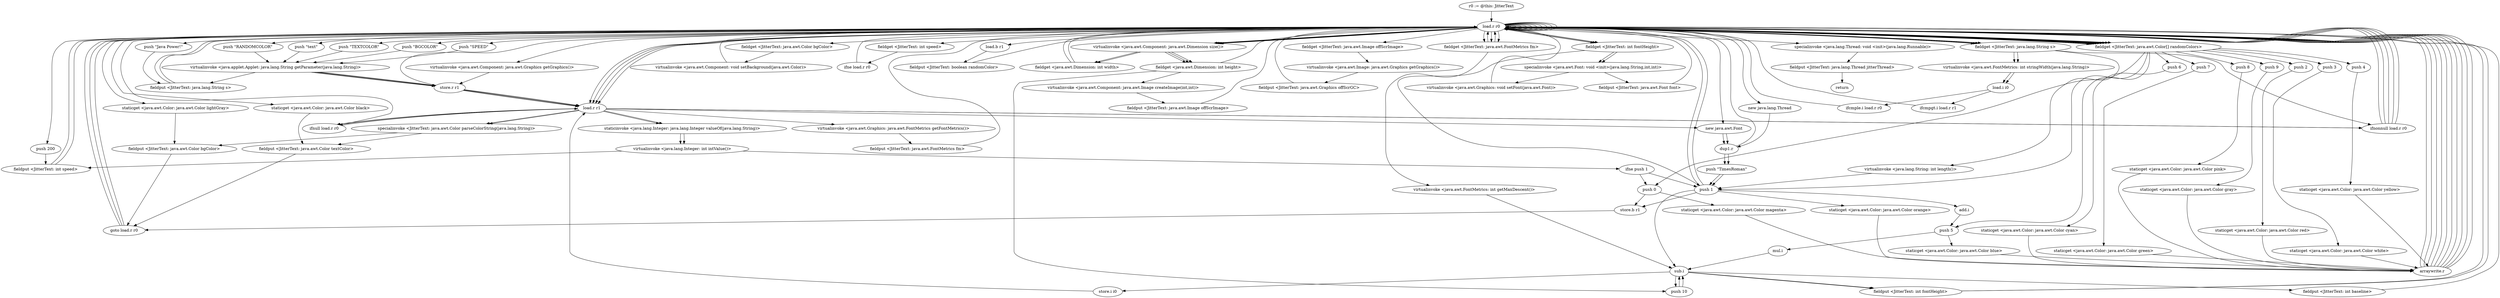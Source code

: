 digraph "" {
    "r0 := @this: JitterText"
    "load.r r0"
    "r0 := @this: JitterText"->"load.r r0";
    "virtualinvoke <java.awt.Component: java.awt.Graphics getGraphics()>"
    "load.r r0"->"virtualinvoke <java.awt.Component: java.awt.Graphics getGraphics()>";
    "store.r r1"
    "virtualinvoke <java.awt.Component: java.awt.Graphics getGraphics()>"->"store.r r1";
    "store.r r1"->"load.r r0";
    "load.r r0"->"load.r r0";
    "virtualinvoke <java.awt.Component: java.awt.Dimension size()>"
    "load.r r0"->"virtualinvoke <java.awt.Component: java.awt.Dimension size()>";
    "fieldget <java.awt.Dimension: int height>"
    "virtualinvoke <java.awt.Component: java.awt.Dimension size()>"->"fieldget <java.awt.Dimension: int height>";
    "push 10"
    "fieldget <java.awt.Dimension: int height>"->"push 10";
    "sub.i"
    "push 10"->"sub.i";
    "fieldput <JitterText: int fontHeight>"
    "sub.i"->"fieldput <JitterText: int fontHeight>";
    "fieldput <JitterText: int fontHeight>"->"load.r r0";
    "load.r r0"->"load.r r0";
    "load.r r0"->"load.r r0";
    "load.r r0"->"virtualinvoke <java.awt.Component: java.awt.Dimension size()>";
    "fieldget <java.awt.Dimension: int width>"
    "virtualinvoke <java.awt.Component: java.awt.Dimension size()>"->"fieldget <java.awt.Dimension: int width>";
    "fieldget <java.awt.Dimension: int width>"->"load.r r0";
    "load.r r0"->"virtualinvoke <java.awt.Component: java.awt.Dimension size()>";
    "virtualinvoke <java.awt.Component: java.awt.Dimension size()>"->"fieldget <java.awt.Dimension: int height>";
    "virtualinvoke <java.awt.Component: java.awt.Image createImage(int,int)>"
    "fieldget <java.awt.Dimension: int height>"->"virtualinvoke <java.awt.Component: java.awt.Image createImage(int,int)>";
    "fieldput <JitterText: java.awt.Image offScrImage>"
    "virtualinvoke <java.awt.Component: java.awt.Image createImage(int,int)>"->"fieldput <JitterText: java.awt.Image offScrImage>";
    "fieldput <JitterText: java.awt.Image offScrImage>"->"load.r r0";
    "load.r r0"->"load.r r0";
    "fieldget <JitterText: java.awt.Image offScrImage>"
    "load.r r0"->"fieldget <JitterText: java.awt.Image offScrImage>";
    "virtualinvoke <java.awt.Image: java.awt.Graphics getGraphics()>"
    "fieldget <JitterText: java.awt.Image offScrImage>"->"virtualinvoke <java.awt.Image: java.awt.Graphics getGraphics()>";
    "fieldput <JitterText: java.awt.Graphics offScrGC>"
    "virtualinvoke <java.awt.Image: java.awt.Graphics getGraphics()>"->"fieldput <JitterText: java.awt.Graphics offScrGC>";
    "fieldput <JitterText: java.awt.Graphics offScrGC>"->"load.r r0";
    "load.r r0"->"load.r r0";
    "push \"text\""
    "load.r r0"->"push \"text\"";
    "virtualinvoke <java.applet.Applet: java.lang.String getParameter(java.lang.String)>"
    "push \"text\""->"virtualinvoke <java.applet.Applet: java.lang.String getParameter(java.lang.String)>";
    "fieldput <JitterText: java.lang.String s>"
    "virtualinvoke <java.applet.Applet: java.lang.String getParameter(java.lang.String)>"->"fieldput <JitterText: java.lang.String s>";
    "fieldput <JitterText: java.lang.String s>"->"load.r r0";
    "fieldget <JitterText: java.lang.String s>"
    "load.r r0"->"fieldget <JitterText: java.lang.String s>";
    "ifnonnull load.r r0"
    "fieldget <JitterText: java.lang.String s>"->"ifnonnull load.r r0";
    "ifnonnull load.r r0"->"load.r r0";
    "push \"Java Power!\""
    "load.r r0"->"push \"Java Power!\"";
    "push \"Java Power!\""->"fieldput <JitterText: java.lang.String s>";
    "fieldput <JitterText: java.lang.String s>"->"load.r r0";
    "load.r r0"->"virtualinvoke <java.awt.Component: java.awt.Dimension size()>";
    "virtualinvoke <java.awt.Component: java.awt.Dimension size()>"->"fieldget <java.awt.Dimension: int width>";
    "fieldget <java.awt.Dimension: int width>"->"load.r r0";
    "load.r r0"->"fieldget <JitterText: java.lang.String s>";
    "virtualinvoke <java.lang.String: int length()>"
    "fieldget <JitterText: java.lang.String s>"->"virtualinvoke <java.lang.String: int length()>";
    "push 1"
    "virtualinvoke <java.lang.String: int length()>"->"push 1";
    "add.i"
    "push 1"->"add.i";
    "push 5"
    "add.i"->"push 5";
    "mul.i"
    "push 5"->"mul.i";
    "mul.i"->"sub.i";
    "sub.i"->"push 10";
    "push 10"->"sub.i";
    "store.i i0"
    "sub.i"->"store.i i0";
    "load.r r1"
    "store.i i0"->"load.r r1";
    "new java.awt.Font"
    "load.r r1"->"new java.awt.Font";
    "dup1.r"
    "new java.awt.Font"->"dup1.r";
    "push \"TimesRoman\""
    "dup1.r"->"push \"TimesRoman\"";
    "push \"TimesRoman\""->"push 1";
    "push 1"->"load.r r0";
    "fieldget <JitterText: int fontHeight>"
    "load.r r0"->"fieldget <JitterText: int fontHeight>";
    "specialinvoke <java.awt.Font: void <init>(java.lang.String,int,int)>"
    "fieldget <JitterText: int fontHeight>"->"specialinvoke <java.awt.Font: void <init>(java.lang.String,int,int)>";
    "virtualinvoke <java.awt.Graphics: void setFont(java.awt.Font)>"
    "specialinvoke <java.awt.Font: void <init>(java.lang.String,int,int)>"->"virtualinvoke <java.awt.Graphics: void setFont(java.awt.Font)>";
    "virtualinvoke <java.awt.Graphics: void setFont(java.awt.Font)>"->"load.r r0";
    "load.r r0"->"load.r r1";
    "virtualinvoke <java.awt.Graphics: java.awt.FontMetrics getFontMetrics()>"
    "load.r r1"->"virtualinvoke <java.awt.Graphics: java.awt.FontMetrics getFontMetrics()>";
    "fieldput <JitterText: java.awt.FontMetrics fm>"
    "virtualinvoke <java.awt.Graphics: java.awt.FontMetrics getFontMetrics()>"->"fieldput <JitterText: java.awt.FontMetrics fm>";
    "fieldput <JitterText: java.awt.FontMetrics fm>"->"load.r r0";
    "fieldget <JitterText: java.awt.FontMetrics fm>"
    "load.r r0"->"fieldget <JitterText: java.awt.FontMetrics fm>";
    "fieldget <JitterText: java.awt.FontMetrics fm>"->"load.r r0";
    "load.r r0"->"fieldget <JitterText: java.lang.String s>";
    "virtualinvoke <java.awt.FontMetrics: int stringWidth(java.lang.String)>"
    "fieldget <JitterText: java.lang.String s>"->"virtualinvoke <java.awt.FontMetrics: int stringWidth(java.lang.String)>";
    "load.i i0"
    "virtualinvoke <java.awt.FontMetrics: int stringWidth(java.lang.String)>"->"load.i i0";
    "ifcmple.i load.r r0"
    "load.i i0"->"ifcmple.i load.r r0";
    "ifcmple.i load.r r0"->"load.r r0";
    "load.r r0"->"load.r r0";
    "load.r r0"->"fieldget <JitterText: int fontHeight>";
    "fieldget <JitterText: int fontHeight>"->"push 1";
    "push 1"->"sub.i";
    "sub.i"->"fieldput <JitterText: int fontHeight>";
    "fieldput <JitterText: int fontHeight>"->"load.r r0";
    "load.r r0"->"fieldget <JitterText: java.awt.FontMetrics fm>";
    "fieldget <JitterText: java.awt.FontMetrics fm>"->"load.r r0";
    "load.r r0"->"fieldget <JitterText: java.lang.String s>";
    "fieldget <JitterText: java.lang.String s>"->"virtualinvoke <java.awt.FontMetrics: int stringWidth(java.lang.String)>";
    "virtualinvoke <java.awt.FontMetrics: int stringWidth(java.lang.String)>"->"load.i i0";
    "ifcmpgt.i load.r r1"
    "load.i i0"->"ifcmpgt.i load.r r1";
    "ifcmpgt.i load.r r1"->"load.r r0";
    "load.r r0"->"load.r r0";
    "load.r r0"->"virtualinvoke <java.awt.Component: java.awt.Dimension size()>";
    "virtualinvoke <java.awt.Component: java.awt.Dimension size()>"->"fieldget <java.awt.Dimension: int height>";
    "fieldget <java.awt.Dimension: int height>"->"load.r r0";
    "load.r r0"->"fieldget <JitterText: java.awt.FontMetrics fm>";
    "virtualinvoke <java.awt.FontMetrics: int getMaxDescent()>"
    "fieldget <JitterText: java.awt.FontMetrics fm>"->"virtualinvoke <java.awt.FontMetrics: int getMaxDescent()>";
    "virtualinvoke <java.awt.FontMetrics: int getMaxDescent()>"->"sub.i";
    "fieldput <JitterText: int baseline>"
    "sub.i"->"fieldput <JitterText: int baseline>";
    "fieldput <JitterText: int baseline>"->"load.r r0";
    "load.r r0"->"new java.awt.Font";
    "new java.awt.Font"->"dup1.r";
    "dup1.r"->"push \"TimesRoman\"";
    "push \"TimesRoman\""->"push 1";
    "push 1"->"load.r r0";
    "load.r r0"->"fieldget <JitterText: int fontHeight>";
    "fieldget <JitterText: int fontHeight>"->"specialinvoke <java.awt.Font: void <init>(java.lang.String,int,int)>";
    "fieldput <JitterText: java.awt.Font font>"
    "specialinvoke <java.awt.Font: void <init>(java.lang.String,int,int)>"->"fieldput <JitterText: java.awt.Font font>";
    "fieldput <JitterText: java.awt.Font font>"->"load.r r0";
    "push \"TEXTCOLOR\""
    "load.r r0"->"push \"TEXTCOLOR\"";
    "push \"TEXTCOLOR\""->"virtualinvoke <java.applet.Applet: java.lang.String getParameter(java.lang.String)>";
    "virtualinvoke <java.applet.Applet: java.lang.String getParameter(java.lang.String)>"->"store.r r1";
    "store.r r1"->"load.r r1";
    "load.r r1"->"ifnonnull load.r r0";
    "ifnonnull load.r r0"->"load.r r0";
    "staticget <java.awt.Color: java.awt.Color black>"
    "load.r r0"->"staticget <java.awt.Color: java.awt.Color black>";
    "fieldput <JitterText: java.awt.Color textColor>"
    "staticget <java.awt.Color: java.awt.Color black>"->"fieldput <JitterText: java.awt.Color textColor>";
    "goto load.r r0"
    "fieldput <JitterText: java.awt.Color textColor>"->"goto load.r r0";
    "goto load.r r0"->"load.r r0";
    "push \"BGCOLOR\""
    "load.r r0"->"push \"BGCOLOR\"";
    "push \"BGCOLOR\""->"virtualinvoke <java.applet.Applet: java.lang.String getParameter(java.lang.String)>";
    "virtualinvoke <java.applet.Applet: java.lang.String getParameter(java.lang.String)>"->"store.r r1";
    "store.r r1"->"load.r r1";
    "load.r r1"->"ifnonnull load.r r0";
    "ifnonnull load.r r0"->"load.r r0";
    "staticget <java.awt.Color: java.awt.Color lightGray>"
    "load.r r0"->"staticget <java.awt.Color: java.awt.Color lightGray>";
    "fieldput <JitterText: java.awt.Color bgColor>"
    "staticget <java.awt.Color: java.awt.Color lightGray>"->"fieldput <JitterText: java.awt.Color bgColor>";
    "fieldput <JitterText: java.awt.Color bgColor>"->"goto load.r r0";
    "goto load.r r0"->"load.r r0";
    "load.r r0"->"load.r r0";
    "fieldget <JitterText: java.awt.Color bgColor>"
    "load.r r0"->"fieldget <JitterText: java.awt.Color bgColor>";
    "virtualinvoke <java.awt.Component: void setBackground(java.awt.Color)>"
    "fieldget <JitterText: java.awt.Color bgColor>"->"virtualinvoke <java.awt.Component: void setBackground(java.awt.Color)>";
    "virtualinvoke <java.awt.Component: void setBackground(java.awt.Color)>"->"load.r r0";
    "push \"SPEED\""
    "load.r r0"->"push \"SPEED\"";
    "push \"SPEED\""->"virtualinvoke <java.applet.Applet: java.lang.String getParameter(java.lang.String)>";
    "virtualinvoke <java.applet.Applet: java.lang.String getParameter(java.lang.String)>"->"store.r r1";
    "store.r r1"->"load.r r1";
    "ifnull load.r r0"
    "load.r r1"->"ifnull load.r r0";
    "ifnull load.r r0"->"load.r r0";
    "load.r r0"->"load.r r1";
    "staticinvoke <java.lang.Integer: java.lang.Integer valueOf(java.lang.String)>"
    "load.r r1"->"staticinvoke <java.lang.Integer: java.lang.Integer valueOf(java.lang.String)>";
    "virtualinvoke <java.lang.Integer: int intValue()>"
    "staticinvoke <java.lang.Integer: java.lang.Integer valueOf(java.lang.String)>"->"virtualinvoke <java.lang.Integer: int intValue()>";
    "fieldput <JitterText: int speed>"
    "virtualinvoke <java.lang.Integer: int intValue()>"->"fieldput <JitterText: int speed>";
    "fieldput <JitterText: int speed>"->"load.r r0";
    "fieldget <JitterText: int speed>"
    "load.r r0"->"fieldget <JitterText: int speed>";
    "ifne load.r r0"
    "fieldget <JitterText: int speed>"->"ifne load.r r0";
    "ifne load.r r0"->"load.r r0";
    "push 200"
    "load.r r0"->"push 200";
    "push 200"->"fieldput <JitterText: int speed>";
    "fieldput <JitterText: int speed>"->"load.r r0";
    "push \"RANDOMCOLOR\""
    "load.r r0"->"push \"RANDOMCOLOR\"";
    "push \"RANDOMCOLOR\""->"virtualinvoke <java.applet.Applet: java.lang.String getParameter(java.lang.String)>";
    "virtualinvoke <java.applet.Applet: java.lang.String getParameter(java.lang.String)>"->"store.r r1";
    "store.r r1"->"load.r r1";
    "load.r r1"->"ifnull load.r r0";
    "ifnull load.r r0"->"load.r r1";
    "load.r r1"->"staticinvoke <java.lang.Integer: java.lang.Integer valueOf(java.lang.String)>";
    "staticinvoke <java.lang.Integer: java.lang.Integer valueOf(java.lang.String)>"->"virtualinvoke <java.lang.Integer: int intValue()>";
    "ifne push 1"
    "virtualinvoke <java.lang.Integer: int intValue()>"->"ifne push 1";
    "push 0"
    "ifne push 1"->"push 0";
    "store.b r1"
    "push 0"->"store.b r1";
    "store.b r1"->"goto load.r r0";
    "goto load.r r0"->"load.r r0";
    "load.b r1"
    "load.r r0"->"load.b r1";
    "fieldput <JitterText: boolean randomColor>"
    "load.b r1"->"fieldput <JitterText: boolean randomColor>";
    "fieldput <JitterText: boolean randomColor>"->"load.r r0";
    "fieldget <JitterText: java.awt.Color[] randomColors>"
    "load.r r0"->"fieldget <JitterText: java.awt.Color[] randomColors>";
    "fieldget <JitterText: java.awt.Color[] randomColors>"->"push 0";
    "staticget <java.awt.Color: java.awt.Color magenta>"
    "push 0"->"staticget <java.awt.Color: java.awt.Color magenta>";
    "arraywrite.r"
    "staticget <java.awt.Color: java.awt.Color magenta>"->"arraywrite.r";
    "arraywrite.r"->"load.r r0";
    "load.r r0"->"fieldget <JitterText: java.awt.Color[] randomColors>";
    "fieldget <JitterText: java.awt.Color[] randomColors>"->"push 1";
    "staticget <java.awt.Color: java.awt.Color orange>"
    "push 1"->"staticget <java.awt.Color: java.awt.Color orange>";
    "staticget <java.awt.Color: java.awt.Color orange>"->"arraywrite.r";
    "arraywrite.r"->"load.r r0";
    "load.r r0"->"fieldget <JitterText: java.awt.Color[] randomColors>";
    "push 2"
    "fieldget <JitterText: java.awt.Color[] randomColors>"->"push 2";
    "staticget <java.awt.Color: java.awt.Color red>"
    "push 2"->"staticget <java.awt.Color: java.awt.Color red>";
    "staticget <java.awt.Color: java.awt.Color red>"->"arraywrite.r";
    "arraywrite.r"->"load.r r0";
    "load.r r0"->"fieldget <JitterText: java.awt.Color[] randomColors>";
    "push 3"
    "fieldget <JitterText: java.awt.Color[] randomColors>"->"push 3";
    "staticget <java.awt.Color: java.awt.Color white>"
    "push 3"->"staticget <java.awt.Color: java.awt.Color white>";
    "staticget <java.awt.Color: java.awt.Color white>"->"arraywrite.r";
    "arraywrite.r"->"load.r r0";
    "load.r r0"->"fieldget <JitterText: java.awt.Color[] randomColors>";
    "push 4"
    "fieldget <JitterText: java.awt.Color[] randomColors>"->"push 4";
    "staticget <java.awt.Color: java.awt.Color yellow>"
    "push 4"->"staticget <java.awt.Color: java.awt.Color yellow>";
    "staticget <java.awt.Color: java.awt.Color yellow>"->"arraywrite.r";
    "arraywrite.r"->"load.r r0";
    "load.r r0"->"fieldget <JitterText: java.awt.Color[] randomColors>";
    "fieldget <JitterText: java.awt.Color[] randomColors>"->"push 5";
    "staticget <java.awt.Color: java.awt.Color blue>"
    "push 5"->"staticget <java.awt.Color: java.awt.Color blue>";
    "staticget <java.awt.Color: java.awt.Color blue>"->"arraywrite.r";
    "arraywrite.r"->"load.r r0";
    "load.r r0"->"fieldget <JitterText: java.awt.Color[] randomColors>";
    "push 6"
    "fieldget <JitterText: java.awt.Color[] randomColors>"->"push 6";
    "staticget <java.awt.Color: java.awt.Color cyan>"
    "push 6"->"staticget <java.awt.Color: java.awt.Color cyan>";
    "staticget <java.awt.Color: java.awt.Color cyan>"->"arraywrite.r";
    "arraywrite.r"->"load.r r0";
    "load.r r0"->"fieldget <JitterText: java.awt.Color[] randomColors>";
    "push 7"
    "fieldget <JitterText: java.awt.Color[] randomColors>"->"push 7";
    "staticget <java.awt.Color: java.awt.Color green>"
    "push 7"->"staticget <java.awt.Color: java.awt.Color green>";
    "staticget <java.awt.Color: java.awt.Color green>"->"arraywrite.r";
    "arraywrite.r"->"load.r r0";
    "load.r r0"->"fieldget <JitterText: java.awt.Color[] randomColors>";
    "push 8"
    "fieldget <JitterText: java.awt.Color[] randomColors>"->"push 8";
    "staticget <java.awt.Color: java.awt.Color pink>"
    "push 8"->"staticget <java.awt.Color: java.awt.Color pink>";
    "staticget <java.awt.Color: java.awt.Color pink>"->"arraywrite.r";
    "arraywrite.r"->"load.r r0";
    "load.r r0"->"fieldget <JitterText: java.awt.Color[] randomColors>";
    "push 9"
    "fieldget <JitterText: java.awt.Color[] randomColors>"->"push 9";
    "staticget <java.awt.Color: java.awt.Color gray>"
    "push 9"->"staticget <java.awt.Color: java.awt.Color gray>";
    "staticget <java.awt.Color: java.awt.Color gray>"->"arraywrite.r";
    "arraywrite.r"->"load.r r0";
    "new java.lang.Thread"
    "load.r r0"->"new java.lang.Thread";
    "new java.lang.Thread"->"dup1.r";
    "dup1.r"->"load.r r0";
    "specialinvoke <java.lang.Thread: void <init>(java.lang.Runnable)>"
    "load.r r0"->"specialinvoke <java.lang.Thread: void <init>(java.lang.Runnable)>";
    "fieldput <JitterText: java.lang.Thread jitterThread>"
    "specialinvoke <java.lang.Thread: void <init>(java.lang.Runnable)>"->"fieldput <JitterText: java.lang.Thread jitterThread>";
    "return"
    "fieldput <JitterText: java.lang.Thread jitterThread>"->"return";
    "ifne push 1"->"push 1";
    "push 1"->"store.b r1";
    "ifnonnull load.r r0"->"load.r r0";
    "load.r r0"->"load.r r0";
    "load.r r0"->"load.r r1";
    "specialinvoke <JitterText: java.awt.Color parseColorString(java.lang.String)>"
    "load.r r1"->"specialinvoke <JitterText: java.awt.Color parseColorString(java.lang.String)>";
    "specialinvoke <JitterText: java.awt.Color parseColorString(java.lang.String)>"->"fieldput <JitterText: java.awt.Color bgColor>";
    "ifnonnull load.r r0"->"load.r r0";
    "load.r r0"->"load.r r0";
    "load.r r0"->"load.r r1";
    "load.r r1"->"specialinvoke <JitterText: java.awt.Color parseColorString(java.lang.String)>";
    "specialinvoke <JitterText: java.awt.Color parseColorString(java.lang.String)>"->"fieldput <JitterText: java.awt.Color textColor>";
}
